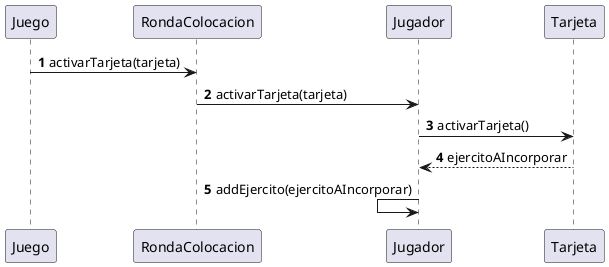 @startuml
'https://plantuml.com/sequence-diagram

autonumber

Juego -> RondaColocacion: activarTarjeta(tarjeta)
RondaColocacion -> Jugador: activarTarjeta(tarjeta)
Jugador -> Tarjeta: activarTarjeta()
Tarjeta --> Jugador: ejercitoAIncorporar
Jugador <- Jugador: addEjercito(ejercitoAIncorporar)
@enduml
